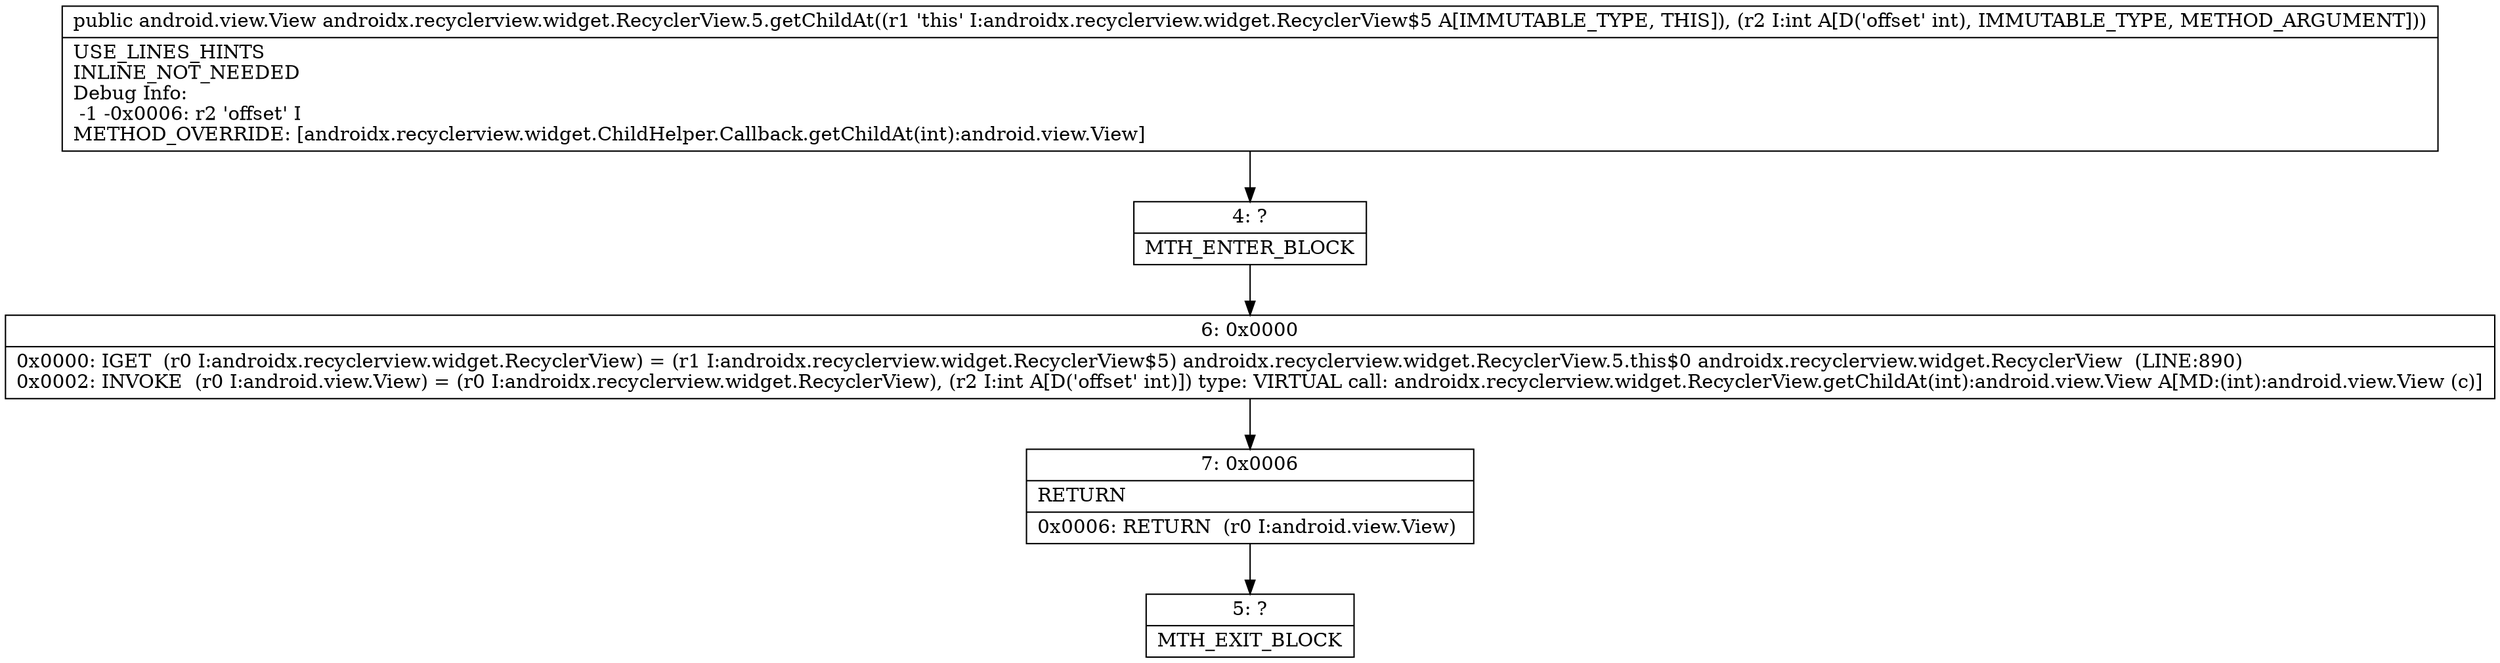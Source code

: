 digraph "CFG forandroidx.recyclerview.widget.RecyclerView.5.getChildAt(I)Landroid\/view\/View;" {
Node_4 [shape=record,label="{4\:\ ?|MTH_ENTER_BLOCK\l}"];
Node_6 [shape=record,label="{6\:\ 0x0000|0x0000: IGET  (r0 I:androidx.recyclerview.widget.RecyclerView) = (r1 I:androidx.recyclerview.widget.RecyclerView$5) androidx.recyclerview.widget.RecyclerView.5.this$0 androidx.recyclerview.widget.RecyclerView  (LINE:890)\l0x0002: INVOKE  (r0 I:android.view.View) = (r0 I:androidx.recyclerview.widget.RecyclerView), (r2 I:int A[D('offset' int)]) type: VIRTUAL call: androidx.recyclerview.widget.RecyclerView.getChildAt(int):android.view.View A[MD:(int):android.view.View (c)]\l}"];
Node_7 [shape=record,label="{7\:\ 0x0006|RETURN\l|0x0006: RETURN  (r0 I:android.view.View) \l}"];
Node_5 [shape=record,label="{5\:\ ?|MTH_EXIT_BLOCK\l}"];
MethodNode[shape=record,label="{public android.view.View androidx.recyclerview.widget.RecyclerView.5.getChildAt((r1 'this' I:androidx.recyclerview.widget.RecyclerView$5 A[IMMUTABLE_TYPE, THIS]), (r2 I:int A[D('offset' int), IMMUTABLE_TYPE, METHOD_ARGUMENT]))  | USE_LINES_HINTS\lINLINE_NOT_NEEDED\lDebug Info:\l  \-1 \-0x0006: r2 'offset' I\lMETHOD_OVERRIDE: [androidx.recyclerview.widget.ChildHelper.Callback.getChildAt(int):android.view.View]\l}"];
MethodNode -> Node_4;Node_4 -> Node_6;
Node_6 -> Node_7;
Node_7 -> Node_5;
}

